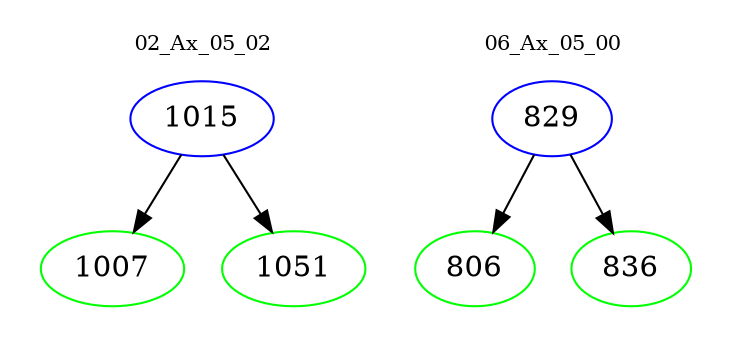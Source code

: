 digraph{
subgraph cluster_0 {
color = white
label = "02_Ax_05_02";
fontsize=10;
T0_1015 [label="1015", color="blue"]
T0_1015 -> T0_1007 [color="black"]
T0_1007 [label="1007", color="green"]
T0_1015 -> T0_1051 [color="black"]
T0_1051 [label="1051", color="green"]
}
subgraph cluster_1 {
color = white
label = "06_Ax_05_00";
fontsize=10;
T1_829 [label="829", color="blue"]
T1_829 -> T1_806 [color="black"]
T1_806 [label="806", color="green"]
T1_829 -> T1_836 [color="black"]
T1_836 [label="836", color="green"]
}
}
